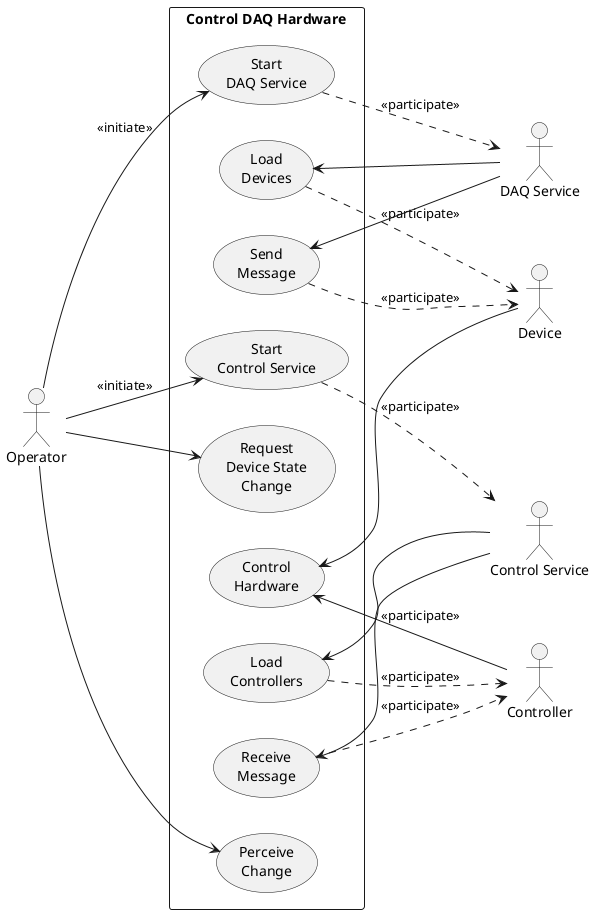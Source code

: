 @startuml

left to right direction

actor Operator as a_o
actor "DAQ Service" as a_sd
actor "Control Service" as a_sc
actor Device as a_d
actor Controller as a_c

rectangle "Control DAQ Hardware" {
  a_o --> (Start\nDAQ Service) : <<initiate>>
  (Start\nDAQ Service) ..> a_sd : <<participate>>
  (Load\nDevices) <-- a_sd
  (Load\nDevices) ..> a_d : <<participate>>
  a_o --> (Start\nControl Service) : <<initiate>>
  (Start\nControl Service) ..> a_sc : <<participate>>
  (Load\nControllers) <-- a_sc
  (Load\nControllers) ..> a_c : <<participate>>
  a_o --> (Request\nDevice State\nChange)
  (Send\nMessage) <-- a_sd
  (Send\nMessage) ..> a_d : <<participate>>
  (Receive\nMessage) <-- a_sc
  (Receive\nMessage) ..> a_c : <<participate>>
  (Control\nHardware) <-- a_d
  (Control\nHardware) <-- a_c : <<participate>>
  a_o --> (Perceive\nChange)
}

@enduml
